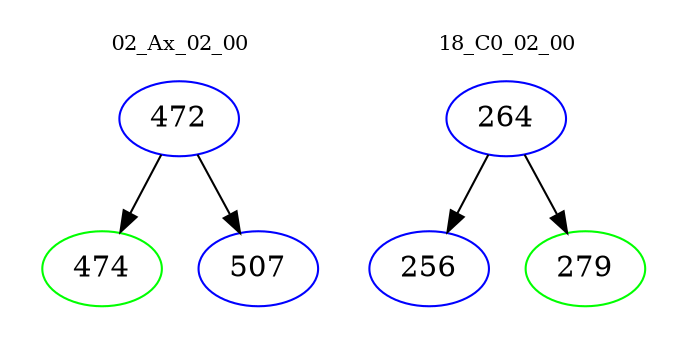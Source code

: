 digraph{
subgraph cluster_0 {
color = white
label = "02_Ax_02_00";
fontsize=10;
T0_472 [label="472", color="blue"]
T0_472 -> T0_474 [color="black"]
T0_474 [label="474", color="green"]
T0_472 -> T0_507 [color="black"]
T0_507 [label="507", color="blue"]
}
subgraph cluster_1 {
color = white
label = "18_C0_02_00";
fontsize=10;
T1_264 [label="264", color="blue"]
T1_264 -> T1_256 [color="black"]
T1_256 [label="256", color="blue"]
T1_264 -> T1_279 [color="black"]
T1_279 [label="279", color="green"]
}
}
